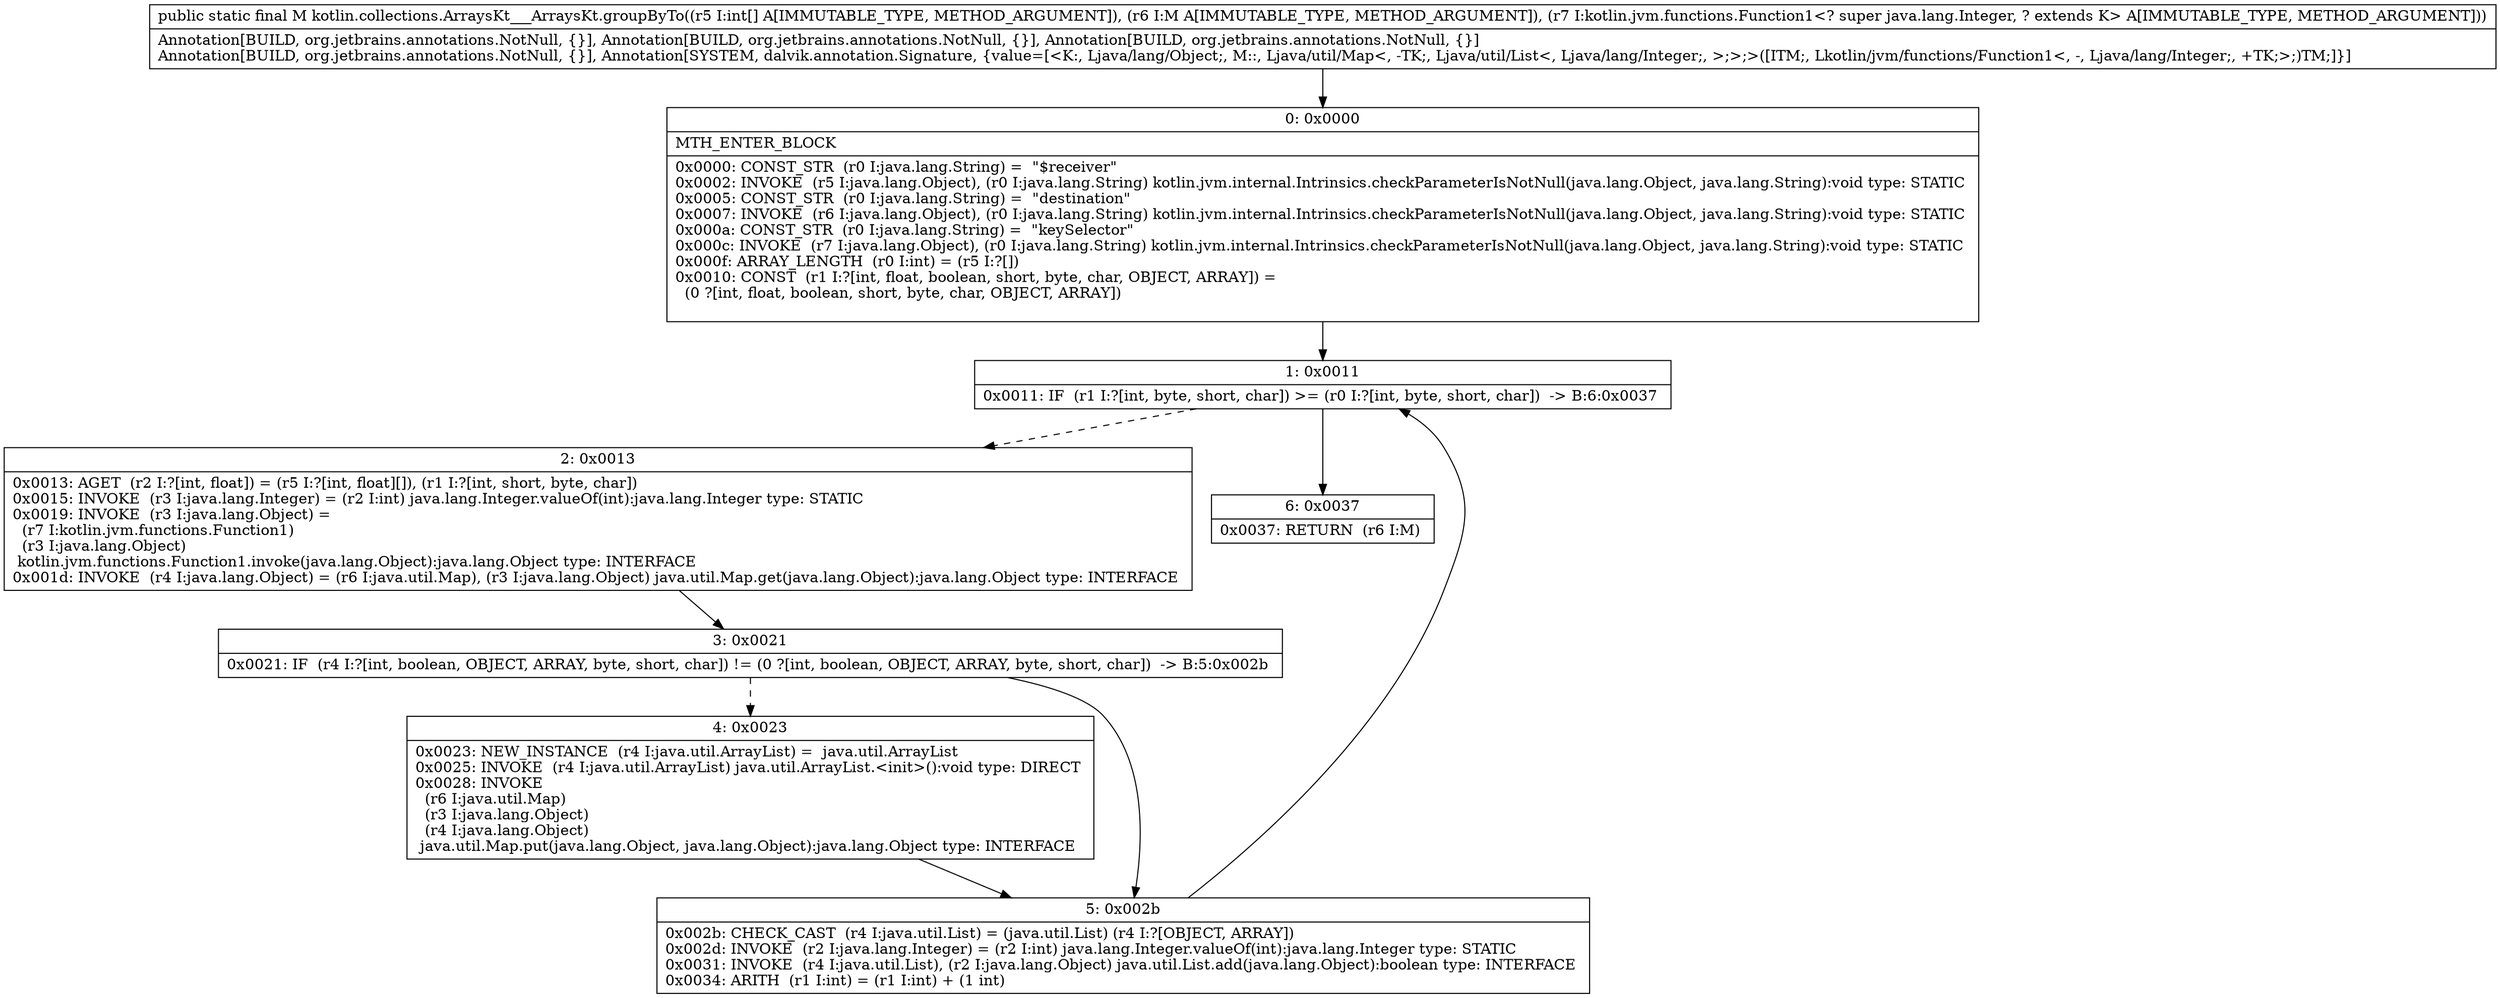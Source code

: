 digraph "CFG forkotlin.collections.ArraysKt___ArraysKt.groupByTo([ILjava\/util\/Map;Lkotlin\/jvm\/functions\/Function1;)Ljava\/util\/Map;" {
Node_0 [shape=record,label="{0\:\ 0x0000|MTH_ENTER_BLOCK\l|0x0000: CONST_STR  (r0 I:java.lang.String) =  \"$receiver\" \l0x0002: INVOKE  (r5 I:java.lang.Object), (r0 I:java.lang.String) kotlin.jvm.internal.Intrinsics.checkParameterIsNotNull(java.lang.Object, java.lang.String):void type: STATIC \l0x0005: CONST_STR  (r0 I:java.lang.String) =  \"destination\" \l0x0007: INVOKE  (r6 I:java.lang.Object), (r0 I:java.lang.String) kotlin.jvm.internal.Intrinsics.checkParameterIsNotNull(java.lang.Object, java.lang.String):void type: STATIC \l0x000a: CONST_STR  (r0 I:java.lang.String) =  \"keySelector\" \l0x000c: INVOKE  (r7 I:java.lang.Object), (r0 I:java.lang.String) kotlin.jvm.internal.Intrinsics.checkParameterIsNotNull(java.lang.Object, java.lang.String):void type: STATIC \l0x000f: ARRAY_LENGTH  (r0 I:int) = (r5 I:?[]) \l0x0010: CONST  (r1 I:?[int, float, boolean, short, byte, char, OBJECT, ARRAY]) = \l  (0 ?[int, float, boolean, short, byte, char, OBJECT, ARRAY])\l \l}"];
Node_1 [shape=record,label="{1\:\ 0x0011|0x0011: IF  (r1 I:?[int, byte, short, char]) \>= (r0 I:?[int, byte, short, char])  \-\> B:6:0x0037 \l}"];
Node_2 [shape=record,label="{2\:\ 0x0013|0x0013: AGET  (r2 I:?[int, float]) = (r5 I:?[int, float][]), (r1 I:?[int, short, byte, char]) \l0x0015: INVOKE  (r3 I:java.lang.Integer) = (r2 I:int) java.lang.Integer.valueOf(int):java.lang.Integer type: STATIC \l0x0019: INVOKE  (r3 I:java.lang.Object) = \l  (r7 I:kotlin.jvm.functions.Function1)\l  (r3 I:java.lang.Object)\l kotlin.jvm.functions.Function1.invoke(java.lang.Object):java.lang.Object type: INTERFACE \l0x001d: INVOKE  (r4 I:java.lang.Object) = (r6 I:java.util.Map), (r3 I:java.lang.Object) java.util.Map.get(java.lang.Object):java.lang.Object type: INTERFACE \l}"];
Node_3 [shape=record,label="{3\:\ 0x0021|0x0021: IF  (r4 I:?[int, boolean, OBJECT, ARRAY, byte, short, char]) != (0 ?[int, boolean, OBJECT, ARRAY, byte, short, char])  \-\> B:5:0x002b \l}"];
Node_4 [shape=record,label="{4\:\ 0x0023|0x0023: NEW_INSTANCE  (r4 I:java.util.ArrayList) =  java.util.ArrayList \l0x0025: INVOKE  (r4 I:java.util.ArrayList) java.util.ArrayList.\<init\>():void type: DIRECT \l0x0028: INVOKE  \l  (r6 I:java.util.Map)\l  (r3 I:java.lang.Object)\l  (r4 I:java.lang.Object)\l java.util.Map.put(java.lang.Object, java.lang.Object):java.lang.Object type: INTERFACE \l}"];
Node_5 [shape=record,label="{5\:\ 0x002b|0x002b: CHECK_CAST  (r4 I:java.util.List) = (java.util.List) (r4 I:?[OBJECT, ARRAY]) \l0x002d: INVOKE  (r2 I:java.lang.Integer) = (r2 I:int) java.lang.Integer.valueOf(int):java.lang.Integer type: STATIC \l0x0031: INVOKE  (r4 I:java.util.List), (r2 I:java.lang.Object) java.util.List.add(java.lang.Object):boolean type: INTERFACE \l0x0034: ARITH  (r1 I:int) = (r1 I:int) + (1 int) \l}"];
Node_6 [shape=record,label="{6\:\ 0x0037|0x0037: RETURN  (r6 I:M) \l}"];
MethodNode[shape=record,label="{public static final M kotlin.collections.ArraysKt___ArraysKt.groupByTo((r5 I:int[] A[IMMUTABLE_TYPE, METHOD_ARGUMENT]), (r6 I:M A[IMMUTABLE_TYPE, METHOD_ARGUMENT]), (r7 I:kotlin.jvm.functions.Function1\<? super java.lang.Integer, ? extends K\> A[IMMUTABLE_TYPE, METHOD_ARGUMENT]))  | Annotation[BUILD, org.jetbrains.annotations.NotNull, \{\}], Annotation[BUILD, org.jetbrains.annotations.NotNull, \{\}], Annotation[BUILD, org.jetbrains.annotations.NotNull, \{\}]\lAnnotation[BUILD, org.jetbrains.annotations.NotNull, \{\}], Annotation[SYSTEM, dalvik.annotation.Signature, \{value=[\<K:, Ljava\/lang\/Object;, M::, Ljava\/util\/Map\<, \-TK;, Ljava\/util\/List\<, Ljava\/lang\/Integer;, \>;\>;\>([ITM;, Lkotlin\/jvm\/functions\/Function1\<, \-, Ljava\/lang\/Integer;, +TK;\>;)TM;]\}]\l}"];
MethodNode -> Node_0;
Node_0 -> Node_1;
Node_1 -> Node_2[style=dashed];
Node_1 -> Node_6;
Node_2 -> Node_3;
Node_3 -> Node_4[style=dashed];
Node_3 -> Node_5;
Node_4 -> Node_5;
Node_5 -> Node_1;
}


